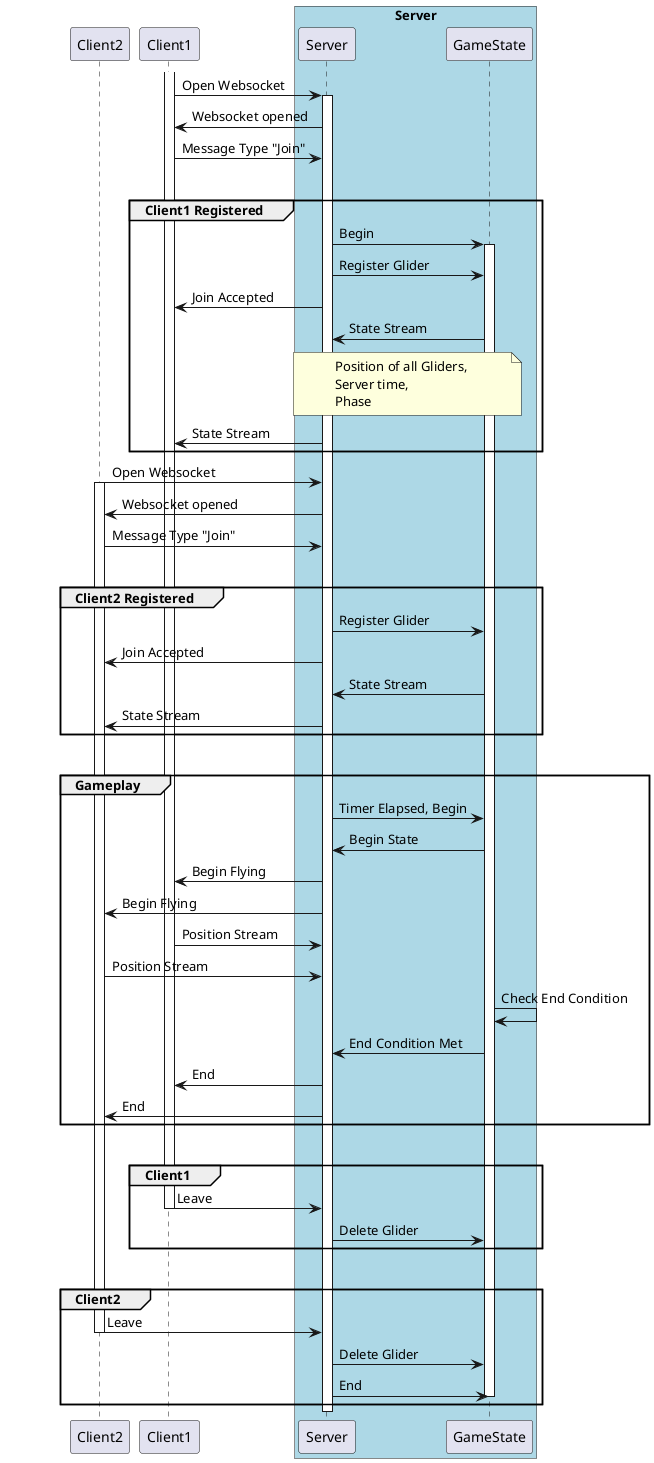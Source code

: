 @startuml

participant Client2
participant Client1

activate Client1


box "Server" #LightBlue
participant Server
participant GameState
end box


Client1 -> Server : Open Websocket 
activate Server
Server -> Client1 : Websocket opened


Client1 -> Server : Message Type "Join"

alt successful case
    group Client1 Registered
    Server -> GameState : Begin
    activate GameState
    Server -> GameState : Register Glider


    Server -> Client1 : Join Accepted
    GameState -> Server : State Stream
    note over GameState, Server: Position of all Gliders, \nServer time, \nPhase  

    Server -> Client1 : State Stream
end

Client2 -> Server : Open Websocket
activate Client2

Server -> Client2 : Websocket opened

Client2 -> Server : Message Type "Join"

alt successful case
    group Client2 Registered
    Server -> GameState : Register Glider
    Server -> Client2 : Join Accepted

    GameState -> Server : State Stream
    Server -> Client2 : State Stream
end

alt successful case
    group Gameplay
    Server -> GameState: Timer Elapsed, Begin
    GameState -> Server: Begin State
    Server -> Client1: Begin Flying
    Server -> Client2: Begin Flying

    Client1 -> Server: Position Stream
    Client2 -> Server: Position Stream


    GameState -> GameState: Check End Condition
    GameState -> Server: End Condition Met
    Server -> Client1: End
    Server -> Client2: End
    
end

alt successful case
    group Client1
    Client1 -> Server : Leave
    deactivate Client1
    Server -> GameState : Delete Glider
end

alt successful case
    group Client2
    Client2 -> Server : Leave
    deactivate Client2
    Server -> GameState : Delete Glider
    Server -> GameState : End
    deactivate GameState
end

deactivate Server


@enduml
